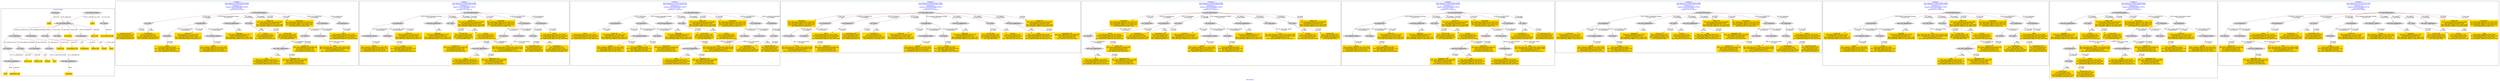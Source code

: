 digraph n0 {
fontcolor="blue"
remincross="true"
label="s05-met.json"
subgraph cluster_0 {
label="1-correct model"
n2[style="filled",color="white",fillcolor="lightgray",label="E12_Production1"];
n3[style="filled",color="white",fillcolor="lightgray",label="E21_Person1"];
n4[style="filled",color="white",fillcolor="lightgray",label="E55_Type3"];
n5[style="filled",color="white",fillcolor="lightgray",label="E52_Time-Span1"];
n6[style="filled",color="white",fillcolor="lightgray",label="E53_Place1"];
n7[style="filled",color="white",fillcolor="lightgray",label="E82_Actor_Appellation1"];
n8[shape="plaintext",style="filled",fillcolor="gold",label="Person URI"];
n9[style="filled",color="white",fillcolor="lightgray",label="E22_Man-Made_Object1"];
n10[style="filled",color="white",fillcolor="lightgray",label="E8_Acquisition1"];
n11[style="filled",color="white",fillcolor="lightgray",label="E55_Type1"];
n12[style="filled",color="white",fillcolor="lightgray",label="E55_Type2"];
n13[shape="plaintext",style="filled",fillcolor="gold",label="Description"];
n14[style="filled",color="white",fillcolor="lightgray",label="E54_Dimension1"];
n15[shape="plaintext",style="filled",fillcolor="gold",label="Object URI"];
n16[style="filled",color="white",fillcolor="lightgray",label="E33_Linguistic_Object1"];
n17[style="filled",color="white",fillcolor="lightgray",label="E55_Type4"];
n18[shape="plaintext",style="filled",fillcolor="gold",label="values"];
n19[style="filled",color="white",fillcolor="lightgray",label="E38_Image1"];
n20[shape="plaintext",style="filled",fillcolor="gold",label="image"];
n21[style="filled",color="white",fillcolor="lightgray",label="E44_Place_Appellation1"];
n22[shape="plaintext",style="filled",fillcolor="gold",label="Geography"];
n23[shape="plaintext",style="filled",fillcolor="gold",label="Date"];
n24[shape="plaintext",style="filled",fillcolor="gold",label="values"];
n25[shape="plaintext",style="filled",fillcolor="gold",label="Classification URI"];
n26[shape="plaintext",style="filled",fillcolor="gold",label="Classification"];
n27[shape="plaintext",style="filled",fillcolor="gold",label="Culture URI"];
n28[shape="plaintext",style="filled",fillcolor="gold",label="Culture"];
n29[shape="plaintext",style="filled",fillcolor="gold",label="Medium URI"];
n30[shape="plaintext",style="filled",fillcolor="gold",label="Medium"];
n31[shape="plaintext",style="filled",fillcolor="gold",label="ProvenanceTypeURI"];
n32[shape="plaintext",style="filled",fillcolor="gold",label="Appellation URI"];
n33[shape="plaintext",style="filled",fillcolor="gold",label="Who"];
n34[shape="plaintext",style="filled",fillcolor="gold",label="Credit Line"];
}
subgraph cluster_1 {
label="candidate 0\nlink coherence:0.038461538461538464\nnode coherence:0.07692307692307693\nconfidence:1.0\nmapping score:0.4034188034188034\ncost:1906.633661\n-precision:0.64-recall:0.5"
n36[style="filled",color="white",fillcolor="lightgray",label="E12_Production1"];
n37[style="filled",color="white",fillcolor="lightgray",label="E21_Person1"];
n38[style="filled",color="white",fillcolor="lightgray",label="E52_Time-Span1"];
n39[style="filled",color="white",fillcolor="lightgray",label="E82_Actor_Appellation1"];
n40[style="filled",color="white",fillcolor="lightgray",label="E22_Man-Made_Object1"];
n41[style="filled",color="white",fillcolor="lightgray",label="E54_Dimension1"];
n42[style="filled",color="white",fillcolor="lightgray",label="E55_Type1"];
n43[style="filled",color="white",fillcolor="lightgray",label="E8_Acquisition1"];
n44[style="filled",color="white",fillcolor="lightgray",label="E44_Place_Appellation1"];
n45[style="filled",color="white",fillcolor="lightgray",label="E55_Type2"];
n46[style="filled",color="white",fillcolor="lightgray",label="E33_Linguistic_Object1"];
n47[style="filled",color="white",fillcolor="lightgray",label="E38_Image1"];
n48[shape="plaintext",style="filled",fillcolor="gold",label="image\n[E38_Image,classLink,0.694]\n[E22_Man-Made_Object,classLink,0.118]\n[E53_Place,classLink,0.101]\n[E82_Actor_Appellation,classLink,0.087]"];
n49[shape="plaintext",style="filled",fillcolor="gold",label="Object URI\n[E22_Man-Made_Object,classLink,0.686]\n[E8_Acquisition,classLink,0.248]\n[E22_Man-Made_Object,P3_has_note,0.035]\n[E33_Linguistic_Object,P3_has_note,0.032]"];
n50[shape="plaintext",style="filled",fillcolor="gold",label="Geography\n[E44_Place_Appellation,label,0.555]\n[E48_Place_Name,label,0.23]\n[E33_Linguistic_Object,P3_has_note,0.112]\n[E22_Man-Made_Object,P3_has_note,0.102]"];
n51[shape="plaintext",style="filled",fillcolor="gold",label="values\n[E54_Dimension,P3_has_note,0.858]\n[E22_Man-Made_Object,P3_has_note,0.064]\n[E34_Inscription,P3_has_note,0.044]\n[E73_Information_Object,P3_has_note,0.034]"];
n52[shape="plaintext",style="filled",fillcolor="gold",label="Credit Line\n[E8_Acquisition,P3_has_note,0.505]\n[E30_Right,P3_has_note,0.268]\n[E33_Linguistic_Object,P3_has_note,0.127]\n[E22_Man-Made_Object,P3_has_note,0.1]"];
n53[shape="plaintext",style="filled",fillcolor="gold",label="Classification\n[E55_Type,label,0.435]\n[E55_Type,classLink,0.356]\n[E34_Inscription,P3_has_note,0.108]\n[E31_Document,classLink,0.101]"];
n54[shape="plaintext",style="filled",fillcolor="gold",label="values\n[E33_Linguistic_Object,P3_has_note,0.305]\n[E22_Man-Made_Object,P3_has_note,0.253]\n[E8_Acquisition,P3_has_note,0.226]\n[E73_Information_Object,P3_has_note,0.217]"];
n55[shape="plaintext",style="filled",fillcolor="gold",label="Date\n[E52_Time-Span,P82_at_some_time_within,0.418]\n[E52_Time-Span,P82a_begin_of_the_begin,0.249]\n[E52_Time-Span,label,0.223]\n[E52_Time-Span,P82b_end_of_the_end,0.11]"];
n56[shape="plaintext",style="filled",fillcolor="gold",label="Culture URI\n[E55_Type,classLink,0.476]\n[E74_Group,classLink,0.331]\n[E57_Material,classLink,0.124]\n[E55_Type,label,0.069]"];
n57[shape="plaintext",style="filled",fillcolor="gold",label="Person URI\n[E82_Actor_Appellation,classLink,0.44]\n[E21_Person,classLink,0.379]\n[E39_Actor,classLink,0.156]\n[E21_Person,P3_has_note,0.024]"];
n58[shape="plaintext",style="filled",fillcolor="gold",label="Classification URI\n[E55_Type,classLink,0.587]\n[E55_Type,label,0.206]\n[E74_Group,classLink,0.107]\n[E57_Material,classLink,0.1]"];
n59[shape="plaintext",style="filled",fillcolor="gold",label="Culture\n[E74_Group,label,0.526]\n[E74_Group,classLink,0.344]\n[E55_Type,label,0.076]\n[E21_Person,P3_has_note,0.054]"];
n60[shape="plaintext",style="filled",fillcolor="gold",label="Who\n[E82_Actor_Appellation,label,0.645]\n[E22_Man-Made_Object,P3_has_note,0.125]\n[E8_Acquisition,P3_has_note,0.116]\n[E33_Linguistic_Object,P3_has_note,0.114]"];
n61[shape="plaintext",style="filled",fillcolor="gold",label="Description\n[E73_Information_Object,P3_has_note,0.321]\n[E22_Man-Made_Object,P3_has_note,0.313]\n[E33_Linguistic_Object,P3_has_note,0.233]\n[E21_Person,P3_has_note,0.133]"];
n62[shape="plaintext",style="filled",fillcolor="gold",label="Appellation URI\n[E82_Actor_Appellation,classLink,0.696]\n[E21_Person,classLink,0.269]\n[E39_Actor,classLink,0.03]\n[E21_Person,P3_has_note,0.005]"];
}
subgraph cluster_2 {
label="candidate 1\nlink coherence:0.038461538461538464\nnode coherence:0.07692307692307693\nconfidence:1.0\nmapping score:0.4034188034188034\ncost:1906.7628\n-precision:0.55-recall:0.43"
n64[style="filled",color="white",fillcolor="lightgray",label="E12_Production1"];
n65[style="filled",color="white",fillcolor="lightgray",label="E21_Person1"];
n66[style="filled",color="white",fillcolor="lightgray",label="E52_Time-Span1"];
n67[style="filled",color="white",fillcolor="lightgray",label="E82_Actor_Appellation1"];
n68[style="filled",color="white",fillcolor="lightgray",label="E22_Man-Made_Object1"];
n69[style="filled",color="white",fillcolor="lightgray",label="E54_Dimension1"];
n70[style="filled",color="white",fillcolor="lightgray",label="E8_Acquisition1"];
n71[style="filled",color="white",fillcolor="lightgray",label="E55_Type1"];
n72[style="filled",color="white",fillcolor="lightgray",label="E44_Place_Appellation1"];
n73[style="filled",color="white",fillcolor="lightgray",label="E55_Type2"];
n74[style="filled",color="white",fillcolor="lightgray",label="E33_Linguistic_Object1"];
n75[style="filled",color="white",fillcolor="lightgray",label="E38_Image1"];
n76[shape="plaintext",style="filled",fillcolor="gold",label="image\n[E38_Image,classLink,0.694]\n[E22_Man-Made_Object,classLink,0.118]\n[E53_Place,classLink,0.101]\n[E82_Actor_Appellation,classLink,0.087]"];
n77[shape="plaintext",style="filled",fillcolor="gold",label="Object URI\n[E22_Man-Made_Object,classLink,0.686]\n[E8_Acquisition,classLink,0.248]\n[E22_Man-Made_Object,P3_has_note,0.035]\n[E33_Linguistic_Object,P3_has_note,0.032]"];
n78[shape="plaintext",style="filled",fillcolor="gold",label="Geography\n[E44_Place_Appellation,label,0.555]\n[E48_Place_Name,label,0.23]\n[E33_Linguistic_Object,P3_has_note,0.112]\n[E22_Man-Made_Object,P3_has_note,0.102]"];
n79[shape="plaintext",style="filled",fillcolor="gold",label="values\n[E54_Dimension,P3_has_note,0.858]\n[E22_Man-Made_Object,P3_has_note,0.064]\n[E34_Inscription,P3_has_note,0.044]\n[E73_Information_Object,P3_has_note,0.034]"];
n80[shape="plaintext",style="filled",fillcolor="gold",label="Credit Line\n[E8_Acquisition,P3_has_note,0.505]\n[E30_Right,P3_has_note,0.268]\n[E33_Linguistic_Object,P3_has_note,0.127]\n[E22_Man-Made_Object,P3_has_note,0.1]"];
n81[shape="plaintext",style="filled",fillcolor="gold",label="Classification\n[E55_Type,label,0.435]\n[E55_Type,classLink,0.356]\n[E34_Inscription,P3_has_note,0.108]\n[E31_Document,classLink,0.101]"];
n82[shape="plaintext",style="filled",fillcolor="gold",label="values\n[E33_Linguistic_Object,P3_has_note,0.305]\n[E22_Man-Made_Object,P3_has_note,0.253]\n[E8_Acquisition,P3_has_note,0.226]\n[E73_Information_Object,P3_has_note,0.217]"];
n83[shape="plaintext",style="filled",fillcolor="gold",label="Date\n[E52_Time-Span,P82_at_some_time_within,0.418]\n[E52_Time-Span,P82a_begin_of_the_begin,0.249]\n[E52_Time-Span,label,0.223]\n[E52_Time-Span,P82b_end_of_the_end,0.11]"];
n84[shape="plaintext",style="filled",fillcolor="gold",label="Culture URI\n[E55_Type,classLink,0.476]\n[E74_Group,classLink,0.331]\n[E57_Material,classLink,0.124]\n[E55_Type,label,0.069]"];
n85[shape="plaintext",style="filled",fillcolor="gold",label="Person URI\n[E82_Actor_Appellation,classLink,0.44]\n[E21_Person,classLink,0.379]\n[E39_Actor,classLink,0.156]\n[E21_Person,P3_has_note,0.024]"];
n86[shape="plaintext",style="filled",fillcolor="gold",label="Classification URI\n[E55_Type,classLink,0.587]\n[E55_Type,label,0.206]\n[E74_Group,classLink,0.107]\n[E57_Material,classLink,0.1]"];
n87[shape="plaintext",style="filled",fillcolor="gold",label="Culture\n[E74_Group,label,0.526]\n[E74_Group,classLink,0.344]\n[E55_Type,label,0.076]\n[E21_Person,P3_has_note,0.054]"];
n88[shape="plaintext",style="filled",fillcolor="gold",label="Who\n[E82_Actor_Appellation,label,0.645]\n[E22_Man-Made_Object,P3_has_note,0.125]\n[E8_Acquisition,P3_has_note,0.116]\n[E33_Linguistic_Object,P3_has_note,0.114]"];
n89[shape="plaintext",style="filled",fillcolor="gold",label="Description\n[E73_Information_Object,P3_has_note,0.321]\n[E22_Man-Made_Object,P3_has_note,0.313]\n[E33_Linguistic_Object,P3_has_note,0.233]\n[E21_Person,P3_has_note,0.133]"];
n90[shape="plaintext",style="filled",fillcolor="gold",label="Appellation URI\n[E82_Actor_Appellation,classLink,0.696]\n[E21_Person,classLink,0.269]\n[E39_Actor,classLink,0.03]\n[E21_Person,P3_has_note,0.005]"];
}
subgraph cluster_3 {
label="candidate 2\nlink coherence:0.037037037037037035\nnode coherence:0.07692307692307693\nconfidence:1.0\nmapping score:0.4034188034188034\ncost:1907.782542\n-precision:0.5-recall:0.43"
n92[style="filled",color="white",fillcolor="lightgray",label="E12_Production1"];
n93[style="filled",color="white",fillcolor="lightgray",label="E21_Person1"];
n94[style="filled",color="white",fillcolor="lightgray",label="E52_Time-Span1"];
n95[style="filled",color="white",fillcolor="lightgray",label="E82_Actor_Appellation1"];
n96[style="filled",color="white",fillcolor="lightgray",label="E22_Man-Made_Object1"];
n97[style="filled",color="white",fillcolor="lightgray",label="E42_Identifier1"];
n98[style="filled",color="white",fillcolor="lightgray",label="E54_Dimension1"];
n99[style="filled",color="white",fillcolor="lightgray",label="E8_Acquisition1"];
n100[style="filled",color="white",fillcolor="lightgray",label="E55_Type1"];
n101[style="filled",color="white",fillcolor="lightgray",label="E44_Place_Appellation1"];
n102[style="filled",color="white",fillcolor="lightgray",label="E55_Type2"];
n103[style="filled",color="white",fillcolor="lightgray",label="E33_Linguistic_Object1"];
n104[style="filled",color="white",fillcolor="lightgray",label="E38_Image1"];
n105[shape="plaintext",style="filled",fillcolor="gold",label="image\n[E38_Image,classLink,0.694]\n[E22_Man-Made_Object,classLink,0.118]\n[E53_Place,classLink,0.101]\n[E82_Actor_Appellation,classLink,0.087]"];
n106[shape="plaintext",style="filled",fillcolor="gold",label="Object URI\n[E22_Man-Made_Object,classLink,0.686]\n[E8_Acquisition,classLink,0.248]\n[E22_Man-Made_Object,P3_has_note,0.035]\n[E33_Linguistic_Object,P3_has_note,0.032]"];
n107[shape="plaintext",style="filled",fillcolor="gold",label="Geography\n[E44_Place_Appellation,label,0.555]\n[E48_Place_Name,label,0.23]\n[E33_Linguistic_Object,P3_has_note,0.112]\n[E22_Man-Made_Object,P3_has_note,0.102]"];
n108[shape="plaintext",style="filled",fillcolor="gold",label="values\n[E54_Dimension,P3_has_note,0.858]\n[E22_Man-Made_Object,P3_has_note,0.064]\n[E34_Inscription,P3_has_note,0.044]\n[E73_Information_Object,P3_has_note,0.034]"];
n109[shape="plaintext",style="filled",fillcolor="gold",label="Credit Line\n[E8_Acquisition,P3_has_note,0.505]\n[E30_Right,P3_has_note,0.268]\n[E33_Linguistic_Object,P3_has_note,0.127]\n[E22_Man-Made_Object,P3_has_note,0.1]"];
n110[shape="plaintext",style="filled",fillcolor="gold",label="Classification\n[E55_Type,label,0.435]\n[E55_Type,classLink,0.356]\n[E34_Inscription,P3_has_note,0.108]\n[E31_Document,classLink,0.101]"];
n111[shape="plaintext",style="filled",fillcolor="gold",label="values\n[E33_Linguistic_Object,P3_has_note,0.305]\n[E22_Man-Made_Object,P3_has_note,0.253]\n[E8_Acquisition,P3_has_note,0.226]\n[E73_Information_Object,P3_has_note,0.217]"];
n112[shape="plaintext",style="filled",fillcolor="gold",label="Date\n[E52_Time-Span,P82_at_some_time_within,0.418]\n[E52_Time-Span,P82a_begin_of_the_begin,0.249]\n[E52_Time-Span,label,0.223]\n[E52_Time-Span,P82b_end_of_the_end,0.11]"];
n113[shape="plaintext",style="filled",fillcolor="gold",label="Culture URI\n[E55_Type,classLink,0.476]\n[E74_Group,classLink,0.331]\n[E57_Material,classLink,0.124]\n[E55_Type,label,0.069]"];
n114[shape="plaintext",style="filled",fillcolor="gold",label="Person URI\n[E82_Actor_Appellation,classLink,0.44]\n[E21_Person,classLink,0.379]\n[E39_Actor,classLink,0.156]\n[E21_Person,P3_has_note,0.024]"];
n115[shape="plaintext",style="filled",fillcolor="gold",label="Classification URI\n[E55_Type,classLink,0.587]\n[E55_Type,label,0.206]\n[E74_Group,classLink,0.107]\n[E57_Material,classLink,0.1]"];
n116[shape="plaintext",style="filled",fillcolor="gold",label="Culture\n[E74_Group,label,0.526]\n[E74_Group,classLink,0.344]\n[E55_Type,label,0.076]\n[E21_Person,P3_has_note,0.054]"];
n117[shape="plaintext",style="filled",fillcolor="gold",label="Who\n[E82_Actor_Appellation,label,0.645]\n[E22_Man-Made_Object,P3_has_note,0.125]\n[E8_Acquisition,P3_has_note,0.116]\n[E33_Linguistic_Object,P3_has_note,0.114]"];
n118[shape="plaintext",style="filled",fillcolor="gold",label="Description\n[E73_Information_Object,P3_has_note,0.321]\n[E22_Man-Made_Object,P3_has_note,0.313]\n[E33_Linguistic_Object,P3_has_note,0.233]\n[E21_Person,P3_has_note,0.133]"];
n119[shape="plaintext",style="filled",fillcolor="gold",label="Appellation URI\n[E82_Actor_Appellation,classLink,0.696]\n[E21_Person,classLink,0.269]\n[E39_Actor,classLink,0.03]\n[E21_Person,P3_has_note,0.005]"];
}
subgraph cluster_4 {
label="candidate 3\nlink coherence:0.038461538461538464\nnode coherence:0.07692307692307693\nconfidence:1.0\nmapping score:0.4034188034188034\ncost:2005.651027\n-precision:0.55-recall:0.43"
n121[style="filled",color="white",fillcolor="lightgray",label="E12_Production1"];
n122[style="filled",color="white",fillcolor="lightgray",label="E21_Person1"];
n123[style="filled",color="white",fillcolor="lightgray",label="E52_Time-Span1"];
n124[style="filled",color="white",fillcolor="lightgray",label="E22_Man-Made_Object1"];
n125[style="filled",color="white",fillcolor="lightgray",label="E54_Dimension1"];
n126[style="filled",color="white",fillcolor="lightgray",label="E55_Type1"];
n127[style="filled",color="white",fillcolor="lightgray",label="E8_Acquisition1"];
n128[style="filled",color="white",fillcolor="lightgray",label="E44_Place_Appellation1"];
n129[style="filled",color="white",fillcolor="lightgray",label="E55_Type2"];
n130[style="filled",color="white",fillcolor="lightgray",label="E82_Actor_Appellation1"];
n131[style="filled",color="white",fillcolor="lightgray",label="E33_Linguistic_Object1"];
n132[style="filled",color="white",fillcolor="lightgray",label="E38_Image1"];
n133[shape="plaintext",style="filled",fillcolor="gold",label="image\n[E38_Image,classLink,0.694]\n[E22_Man-Made_Object,classLink,0.118]\n[E53_Place,classLink,0.101]\n[E82_Actor_Appellation,classLink,0.087]"];
n134[shape="plaintext",style="filled",fillcolor="gold",label="Object URI\n[E22_Man-Made_Object,classLink,0.686]\n[E8_Acquisition,classLink,0.248]\n[E22_Man-Made_Object,P3_has_note,0.035]\n[E33_Linguistic_Object,P3_has_note,0.032]"];
n135[shape="plaintext",style="filled",fillcolor="gold",label="Geography\n[E44_Place_Appellation,label,0.555]\n[E48_Place_Name,label,0.23]\n[E33_Linguistic_Object,P3_has_note,0.112]\n[E22_Man-Made_Object,P3_has_note,0.102]"];
n136[shape="plaintext",style="filled",fillcolor="gold",label="values\n[E54_Dimension,P3_has_note,0.858]\n[E22_Man-Made_Object,P3_has_note,0.064]\n[E34_Inscription,P3_has_note,0.044]\n[E73_Information_Object,P3_has_note,0.034]"];
n137[shape="plaintext",style="filled",fillcolor="gold",label="Credit Line\n[E8_Acquisition,P3_has_note,0.505]\n[E30_Right,P3_has_note,0.268]\n[E33_Linguistic_Object,P3_has_note,0.127]\n[E22_Man-Made_Object,P3_has_note,0.1]"];
n138[shape="plaintext",style="filled",fillcolor="gold",label="Classification\n[E55_Type,label,0.435]\n[E55_Type,classLink,0.356]\n[E34_Inscription,P3_has_note,0.108]\n[E31_Document,classLink,0.101]"];
n139[shape="plaintext",style="filled",fillcolor="gold",label="values\n[E33_Linguistic_Object,P3_has_note,0.305]\n[E22_Man-Made_Object,P3_has_note,0.253]\n[E8_Acquisition,P3_has_note,0.226]\n[E73_Information_Object,P3_has_note,0.217]"];
n140[shape="plaintext",style="filled",fillcolor="gold",label="Date\n[E52_Time-Span,P82_at_some_time_within,0.418]\n[E52_Time-Span,P82a_begin_of_the_begin,0.249]\n[E52_Time-Span,label,0.223]\n[E52_Time-Span,P82b_end_of_the_end,0.11]"];
n141[shape="plaintext",style="filled",fillcolor="gold",label="Culture URI\n[E55_Type,classLink,0.476]\n[E74_Group,classLink,0.331]\n[E57_Material,classLink,0.124]\n[E55_Type,label,0.069]"];
n142[shape="plaintext",style="filled",fillcolor="gold",label="Person URI\n[E82_Actor_Appellation,classLink,0.44]\n[E21_Person,classLink,0.379]\n[E39_Actor,classLink,0.156]\n[E21_Person,P3_has_note,0.024]"];
n143[shape="plaintext",style="filled",fillcolor="gold",label="Classification URI\n[E55_Type,classLink,0.587]\n[E55_Type,label,0.206]\n[E74_Group,classLink,0.107]\n[E57_Material,classLink,0.1]"];
n144[shape="plaintext",style="filled",fillcolor="gold",label="Culture\n[E74_Group,label,0.526]\n[E74_Group,classLink,0.344]\n[E55_Type,label,0.076]\n[E21_Person,P3_has_note,0.054]"];
n145[shape="plaintext",style="filled",fillcolor="gold",label="Who\n[E82_Actor_Appellation,label,0.645]\n[E22_Man-Made_Object,P3_has_note,0.125]\n[E8_Acquisition,P3_has_note,0.116]\n[E33_Linguistic_Object,P3_has_note,0.114]"];
n146[shape="plaintext",style="filled",fillcolor="gold",label="Description\n[E73_Information_Object,P3_has_note,0.321]\n[E22_Man-Made_Object,P3_has_note,0.313]\n[E33_Linguistic_Object,P3_has_note,0.233]\n[E21_Person,P3_has_note,0.133]"];
n147[shape="plaintext",style="filled",fillcolor="gold",label="Appellation URI\n[E82_Actor_Appellation,classLink,0.696]\n[E21_Person,classLink,0.269]\n[E39_Actor,classLink,0.03]\n[E21_Person,P3_has_note,0.005]"];
}
subgraph cluster_5 {
label="candidate 4\nlink coherence:0.038461538461538464\nnode coherence:0.07692307692307693\nconfidence:1.0\nmapping score:0.4034188034188034\ncost:2005.666729\n-precision:0.55-recall:0.43"
n149[style="filled",color="white",fillcolor="lightgray",label="E12_Production1"];
n150[style="filled",color="white",fillcolor="lightgray",label="E21_Person1"];
n151[style="filled",color="white",fillcolor="lightgray",label="E82_Actor_Appellation1"];
n152[style="filled",color="white",fillcolor="lightgray",label="E22_Man-Made_Object1"];
n153[style="filled",color="white",fillcolor="lightgray",label="E54_Dimension1"];
n154[style="filled",color="white",fillcolor="lightgray",label="E55_Type1"];
n155[style="filled",color="white",fillcolor="lightgray",label="E8_Acquisition1"];
n156[style="filled",color="white",fillcolor="lightgray",label="E44_Place_Appellation1"];
n157[style="filled",color="white",fillcolor="lightgray",label="E52_Time-Span1"];
n158[style="filled",color="white",fillcolor="lightgray",label="E55_Type2"];
n159[style="filled",color="white",fillcolor="lightgray",label="E33_Linguistic_Object1"];
n160[style="filled",color="white",fillcolor="lightgray",label="E38_Image1"];
n161[shape="plaintext",style="filled",fillcolor="gold",label="image\n[E38_Image,classLink,0.694]\n[E22_Man-Made_Object,classLink,0.118]\n[E53_Place,classLink,0.101]\n[E82_Actor_Appellation,classLink,0.087]"];
n162[shape="plaintext",style="filled",fillcolor="gold",label="Object URI\n[E22_Man-Made_Object,classLink,0.686]\n[E8_Acquisition,classLink,0.248]\n[E22_Man-Made_Object,P3_has_note,0.035]\n[E33_Linguistic_Object,P3_has_note,0.032]"];
n163[shape="plaintext",style="filled",fillcolor="gold",label="Geography\n[E44_Place_Appellation,label,0.555]\n[E48_Place_Name,label,0.23]\n[E33_Linguistic_Object,P3_has_note,0.112]\n[E22_Man-Made_Object,P3_has_note,0.102]"];
n164[shape="plaintext",style="filled",fillcolor="gold",label="values\n[E54_Dimension,P3_has_note,0.858]\n[E22_Man-Made_Object,P3_has_note,0.064]\n[E34_Inscription,P3_has_note,0.044]\n[E73_Information_Object,P3_has_note,0.034]"];
n165[shape="plaintext",style="filled",fillcolor="gold",label="Credit Line\n[E8_Acquisition,P3_has_note,0.505]\n[E30_Right,P3_has_note,0.268]\n[E33_Linguistic_Object,P3_has_note,0.127]\n[E22_Man-Made_Object,P3_has_note,0.1]"];
n166[shape="plaintext",style="filled",fillcolor="gold",label="Classification\n[E55_Type,label,0.435]\n[E55_Type,classLink,0.356]\n[E34_Inscription,P3_has_note,0.108]\n[E31_Document,classLink,0.101]"];
n167[shape="plaintext",style="filled",fillcolor="gold",label="values\n[E33_Linguistic_Object,P3_has_note,0.305]\n[E22_Man-Made_Object,P3_has_note,0.253]\n[E8_Acquisition,P3_has_note,0.226]\n[E73_Information_Object,P3_has_note,0.217]"];
n168[shape="plaintext",style="filled",fillcolor="gold",label="Date\n[E52_Time-Span,P82_at_some_time_within,0.418]\n[E52_Time-Span,P82a_begin_of_the_begin,0.249]\n[E52_Time-Span,label,0.223]\n[E52_Time-Span,P82b_end_of_the_end,0.11]"];
n169[shape="plaintext",style="filled",fillcolor="gold",label="Culture URI\n[E55_Type,classLink,0.476]\n[E74_Group,classLink,0.331]\n[E57_Material,classLink,0.124]\n[E55_Type,label,0.069]"];
n170[shape="plaintext",style="filled",fillcolor="gold",label="Person URI\n[E82_Actor_Appellation,classLink,0.44]\n[E21_Person,classLink,0.379]\n[E39_Actor,classLink,0.156]\n[E21_Person,P3_has_note,0.024]"];
n171[shape="plaintext",style="filled",fillcolor="gold",label="Classification URI\n[E55_Type,classLink,0.587]\n[E55_Type,label,0.206]\n[E74_Group,classLink,0.107]\n[E57_Material,classLink,0.1]"];
n172[shape="plaintext",style="filled",fillcolor="gold",label="Culture\n[E74_Group,label,0.526]\n[E74_Group,classLink,0.344]\n[E55_Type,label,0.076]\n[E21_Person,P3_has_note,0.054]"];
n173[shape="plaintext",style="filled",fillcolor="gold",label="Who\n[E82_Actor_Appellation,label,0.645]\n[E22_Man-Made_Object,P3_has_note,0.125]\n[E8_Acquisition,P3_has_note,0.116]\n[E33_Linguistic_Object,P3_has_note,0.114]"];
n174[shape="plaintext",style="filled",fillcolor="gold",label="Description\n[E73_Information_Object,P3_has_note,0.321]\n[E22_Man-Made_Object,P3_has_note,0.313]\n[E33_Linguistic_Object,P3_has_note,0.233]\n[E21_Person,P3_has_note,0.133]"];
n175[shape="plaintext",style="filled",fillcolor="gold",label="Appellation URI\n[E82_Actor_Appellation,classLink,0.696]\n[E21_Person,classLink,0.269]\n[E39_Actor,classLink,0.03]\n[E21_Person,P3_has_note,0.005]"];
}
subgraph cluster_6 {
label="candidate 5\nlink coherence:0.038461538461538464\nnode coherence:0.07692307692307693\nconfidence:1.0\nmapping score:0.4034188034188034\ncost:2005.719123\n-precision:0.55-recall:0.43"
n177[style="filled",color="white",fillcolor="lightgray",label="E12_Production1"];
n178[style="filled",color="white",fillcolor="lightgray",label="E21_Person1"];
n179[style="filled",color="white",fillcolor="lightgray",label="E52_Time-Span1"];
n180[style="filled",color="white",fillcolor="lightgray",label="E82_Actor_Appellation1"];
n181[style="filled",color="white",fillcolor="lightgray",label="E22_Man-Made_Object1"];
n182[style="filled",color="white",fillcolor="lightgray",label="E55_Type1"];
n183[style="filled",color="white",fillcolor="lightgray",label="E8_Acquisition1"];
n184[style="filled",color="white",fillcolor="lightgray",label="E44_Place_Appellation1"];
n185[style="filled",color="white",fillcolor="lightgray",label="E55_Type2"];
n186[style="filled",color="white",fillcolor="lightgray",label="E54_Dimension1"];
n187[style="filled",color="white",fillcolor="lightgray",label="E33_Linguistic_Object1"];
n188[style="filled",color="white",fillcolor="lightgray",label="E38_Image1"];
n189[shape="plaintext",style="filled",fillcolor="gold",label="image\n[E38_Image,classLink,0.694]\n[E22_Man-Made_Object,classLink,0.118]\n[E53_Place,classLink,0.101]\n[E82_Actor_Appellation,classLink,0.087]"];
n190[shape="plaintext",style="filled",fillcolor="gold",label="Object URI\n[E22_Man-Made_Object,classLink,0.686]\n[E8_Acquisition,classLink,0.248]\n[E22_Man-Made_Object,P3_has_note,0.035]\n[E33_Linguistic_Object,P3_has_note,0.032]"];
n191[shape="plaintext",style="filled",fillcolor="gold",label="Geography\n[E44_Place_Appellation,label,0.555]\n[E48_Place_Name,label,0.23]\n[E33_Linguistic_Object,P3_has_note,0.112]\n[E22_Man-Made_Object,P3_has_note,0.102]"];
n192[shape="plaintext",style="filled",fillcolor="gold",label="values\n[E54_Dimension,P3_has_note,0.858]\n[E22_Man-Made_Object,P3_has_note,0.064]\n[E34_Inscription,P3_has_note,0.044]\n[E73_Information_Object,P3_has_note,0.034]"];
n193[shape="plaintext",style="filled",fillcolor="gold",label="Credit Line\n[E8_Acquisition,P3_has_note,0.505]\n[E30_Right,P3_has_note,0.268]\n[E33_Linguistic_Object,P3_has_note,0.127]\n[E22_Man-Made_Object,P3_has_note,0.1]"];
n194[shape="plaintext",style="filled",fillcolor="gold",label="Classification\n[E55_Type,label,0.435]\n[E55_Type,classLink,0.356]\n[E34_Inscription,P3_has_note,0.108]\n[E31_Document,classLink,0.101]"];
n195[shape="plaintext",style="filled",fillcolor="gold",label="values\n[E33_Linguistic_Object,P3_has_note,0.305]\n[E22_Man-Made_Object,P3_has_note,0.253]\n[E8_Acquisition,P3_has_note,0.226]\n[E73_Information_Object,P3_has_note,0.217]"];
n196[shape="plaintext",style="filled",fillcolor="gold",label="Date\n[E52_Time-Span,P82_at_some_time_within,0.418]\n[E52_Time-Span,P82a_begin_of_the_begin,0.249]\n[E52_Time-Span,label,0.223]\n[E52_Time-Span,P82b_end_of_the_end,0.11]"];
n197[shape="plaintext",style="filled",fillcolor="gold",label="Culture URI\n[E55_Type,classLink,0.476]\n[E74_Group,classLink,0.331]\n[E57_Material,classLink,0.124]\n[E55_Type,label,0.069]"];
n198[shape="plaintext",style="filled",fillcolor="gold",label="Person URI\n[E82_Actor_Appellation,classLink,0.44]\n[E21_Person,classLink,0.379]\n[E39_Actor,classLink,0.156]\n[E21_Person,P3_has_note,0.024]"];
n199[shape="plaintext",style="filled",fillcolor="gold",label="Classification URI\n[E55_Type,classLink,0.587]\n[E55_Type,label,0.206]\n[E74_Group,classLink,0.107]\n[E57_Material,classLink,0.1]"];
n200[shape="plaintext",style="filled",fillcolor="gold",label="Culture\n[E74_Group,label,0.526]\n[E74_Group,classLink,0.344]\n[E55_Type,label,0.076]\n[E21_Person,P3_has_note,0.054]"];
n201[shape="plaintext",style="filled",fillcolor="gold",label="Who\n[E82_Actor_Appellation,label,0.645]\n[E22_Man-Made_Object,P3_has_note,0.125]\n[E8_Acquisition,P3_has_note,0.116]\n[E33_Linguistic_Object,P3_has_note,0.114]"];
n202[shape="plaintext",style="filled",fillcolor="gold",label="Description\n[E73_Information_Object,P3_has_note,0.321]\n[E22_Man-Made_Object,P3_has_note,0.313]\n[E33_Linguistic_Object,P3_has_note,0.233]\n[E21_Person,P3_has_note,0.133]"];
n203[shape="plaintext",style="filled",fillcolor="gold",label="Appellation URI\n[E82_Actor_Appellation,classLink,0.696]\n[E21_Person,classLink,0.269]\n[E39_Actor,classLink,0.03]\n[E21_Person,P3_has_note,0.005]"];
}
subgraph cluster_7 {
label="candidate 6\nlink coherence:0.038461538461538464\nnode coherence:0.07692307692307693\nconfidence:1.0\nmapping score:0.4034188034188034\ncost:2005.780166\n-precision:0.45-recall:0.36"
n205[style="filled",color="white",fillcolor="lightgray",label="E12_Production1"];
n206[style="filled",color="white",fillcolor="lightgray",label="E21_Person1"];
n207[style="filled",color="white",fillcolor="lightgray",label="E52_Time-Span1"];
n208[style="filled",color="white",fillcolor="lightgray",label="E22_Man-Made_Object1"];
n209[style="filled",color="white",fillcolor="lightgray",label="E54_Dimension1"];
n210[style="filled",color="white",fillcolor="lightgray",label="E8_Acquisition1"];
n211[style="filled",color="white",fillcolor="lightgray",label="E55_Type1"];
n212[style="filled",color="white",fillcolor="lightgray",label="E44_Place_Appellation1"];
n213[style="filled",color="white",fillcolor="lightgray",label="E55_Type2"];
n214[style="filled",color="white",fillcolor="lightgray",label="E82_Actor_Appellation1"];
n215[style="filled",color="white",fillcolor="lightgray",label="E33_Linguistic_Object1"];
n216[style="filled",color="white",fillcolor="lightgray",label="E38_Image1"];
n217[shape="plaintext",style="filled",fillcolor="gold",label="image\n[E38_Image,classLink,0.694]\n[E22_Man-Made_Object,classLink,0.118]\n[E53_Place,classLink,0.101]\n[E82_Actor_Appellation,classLink,0.087]"];
n218[shape="plaintext",style="filled",fillcolor="gold",label="Object URI\n[E22_Man-Made_Object,classLink,0.686]\n[E8_Acquisition,classLink,0.248]\n[E22_Man-Made_Object,P3_has_note,0.035]\n[E33_Linguistic_Object,P3_has_note,0.032]"];
n219[shape="plaintext",style="filled",fillcolor="gold",label="Geography\n[E44_Place_Appellation,label,0.555]\n[E48_Place_Name,label,0.23]\n[E33_Linguistic_Object,P3_has_note,0.112]\n[E22_Man-Made_Object,P3_has_note,0.102]"];
n220[shape="plaintext",style="filled",fillcolor="gold",label="values\n[E54_Dimension,P3_has_note,0.858]\n[E22_Man-Made_Object,P3_has_note,0.064]\n[E34_Inscription,P3_has_note,0.044]\n[E73_Information_Object,P3_has_note,0.034]"];
n221[shape="plaintext",style="filled",fillcolor="gold",label="Credit Line\n[E8_Acquisition,P3_has_note,0.505]\n[E30_Right,P3_has_note,0.268]\n[E33_Linguistic_Object,P3_has_note,0.127]\n[E22_Man-Made_Object,P3_has_note,0.1]"];
n222[shape="plaintext",style="filled",fillcolor="gold",label="Classification\n[E55_Type,label,0.435]\n[E55_Type,classLink,0.356]\n[E34_Inscription,P3_has_note,0.108]\n[E31_Document,classLink,0.101]"];
n223[shape="plaintext",style="filled",fillcolor="gold",label="values\n[E33_Linguistic_Object,P3_has_note,0.305]\n[E22_Man-Made_Object,P3_has_note,0.253]\n[E8_Acquisition,P3_has_note,0.226]\n[E73_Information_Object,P3_has_note,0.217]"];
n224[shape="plaintext",style="filled",fillcolor="gold",label="Date\n[E52_Time-Span,P82_at_some_time_within,0.418]\n[E52_Time-Span,P82a_begin_of_the_begin,0.249]\n[E52_Time-Span,label,0.223]\n[E52_Time-Span,P82b_end_of_the_end,0.11]"];
n225[shape="plaintext",style="filled",fillcolor="gold",label="Culture URI\n[E55_Type,classLink,0.476]\n[E74_Group,classLink,0.331]\n[E57_Material,classLink,0.124]\n[E55_Type,label,0.069]"];
n226[shape="plaintext",style="filled",fillcolor="gold",label="Person URI\n[E82_Actor_Appellation,classLink,0.44]\n[E21_Person,classLink,0.379]\n[E39_Actor,classLink,0.156]\n[E21_Person,P3_has_note,0.024]"];
n227[shape="plaintext",style="filled",fillcolor="gold",label="Classification URI\n[E55_Type,classLink,0.587]\n[E55_Type,label,0.206]\n[E74_Group,classLink,0.107]\n[E57_Material,classLink,0.1]"];
n228[shape="plaintext",style="filled",fillcolor="gold",label="Culture\n[E74_Group,label,0.526]\n[E74_Group,classLink,0.344]\n[E55_Type,label,0.076]\n[E21_Person,P3_has_note,0.054]"];
n229[shape="plaintext",style="filled",fillcolor="gold",label="Who\n[E82_Actor_Appellation,label,0.645]\n[E22_Man-Made_Object,P3_has_note,0.125]\n[E8_Acquisition,P3_has_note,0.116]\n[E33_Linguistic_Object,P3_has_note,0.114]"];
n230[shape="plaintext",style="filled",fillcolor="gold",label="Description\n[E73_Information_Object,P3_has_note,0.321]\n[E22_Man-Made_Object,P3_has_note,0.313]\n[E33_Linguistic_Object,P3_has_note,0.233]\n[E21_Person,P3_has_note,0.133]"];
n231[shape="plaintext",style="filled",fillcolor="gold",label="Appellation URI\n[E82_Actor_Appellation,classLink,0.696]\n[E21_Person,classLink,0.269]\n[E39_Actor,classLink,0.03]\n[E21_Person,P3_has_note,0.005]"];
}
subgraph cluster_8 {
label="candidate 7\nlink coherence:0.038461538461538464\nnode coherence:0.07692307692307693\nconfidence:1.0\nmapping score:0.4034188034188034\ncost:2005.795868\n-precision:0.45-recall:0.36"
n233[style="filled",color="white",fillcolor="lightgray",label="E12_Production1"];
n234[style="filled",color="white",fillcolor="lightgray",label="E21_Person1"];
n235[style="filled",color="white",fillcolor="lightgray",label="E82_Actor_Appellation1"];
n236[style="filled",color="white",fillcolor="lightgray",label="E22_Man-Made_Object1"];
n237[style="filled",color="white",fillcolor="lightgray",label="E54_Dimension1"];
n238[style="filled",color="white",fillcolor="lightgray",label="E8_Acquisition1"];
n239[style="filled",color="white",fillcolor="lightgray",label="E55_Type1"];
n240[style="filled",color="white",fillcolor="lightgray",label="E44_Place_Appellation1"];
n241[style="filled",color="white",fillcolor="lightgray",label="E52_Time-Span1"];
n242[style="filled",color="white",fillcolor="lightgray",label="E55_Type2"];
n243[style="filled",color="white",fillcolor="lightgray",label="E33_Linguistic_Object1"];
n244[style="filled",color="white",fillcolor="lightgray",label="E38_Image1"];
n245[shape="plaintext",style="filled",fillcolor="gold",label="image\n[E38_Image,classLink,0.694]\n[E22_Man-Made_Object,classLink,0.118]\n[E53_Place,classLink,0.101]\n[E82_Actor_Appellation,classLink,0.087]"];
n246[shape="plaintext",style="filled",fillcolor="gold",label="Object URI\n[E22_Man-Made_Object,classLink,0.686]\n[E8_Acquisition,classLink,0.248]\n[E22_Man-Made_Object,P3_has_note,0.035]\n[E33_Linguistic_Object,P3_has_note,0.032]"];
n247[shape="plaintext",style="filled",fillcolor="gold",label="Geography\n[E44_Place_Appellation,label,0.555]\n[E48_Place_Name,label,0.23]\n[E33_Linguistic_Object,P3_has_note,0.112]\n[E22_Man-Made_Object,P3_has_note,0.102]"];
n248[shape="plaintext",style="filled",fillcolor="gold",label="values\n[E54_Dimension,P3_has_note,0.858]\n[E22_Man-Made_Object,P3_has_note,0.064]\n[E34_Inscription,P3_has_note,0.044]\n[E73_Information_Object,P3_has_note,0.034]"];
n249[shape="plaintext",style="filled",fillcolor="gold",label="Credit Line\n[E8_Acquisition,P3_has_note,0.505]\n[E30_Right,P3_has_note,0.268]\n[E33_Linguistic_Object,P3_has_note,0.127]\n[E22_Man-Made_Object,P3_has_note,0.1]"];
n250[shape="plaintext",style="filled",fillcolor="gold",label="Classification\n[E55_Type,label,0.435]\n[E55_Type,classLink,0.356]\n[E34_Inscription,P3_has_note,0.108]\n[E31_Document,classLink,0.101]"];
n251[shape="plaintext",style="filled",fillcolor="gold",label="values\n[E33_Linguistic_Object,P3_has_note,0.305]\n[E22_Man-Made_Object,P3_has_note,0.253]\n[E8_Acquisition,P3_has_note,0.226]\n[E73_Information_Object,P3_has_note,0.217]"];
n252[shape="plaintext",style="filled",fillcolor="gold",label="Date\n[E52_Time-Span,P82_at_some_time_within,0.418]\n[E52_Time-Span,P82a_begin_of_the_begin,0.249]\n[E52_Time-Span,label,0.223]\n[E52_Time-Span,P82b_end_of_the_end,0.11]"];
n253[shape="plaintext",style="filled",fillcolor="gold",label="Culture URI\n[E55_Type,classLink,0.476]\n[E74_Group,classLink,0.331]\n[E57_Material,classLink,0.124]\n[E55_Type,label,0.069]"];
n254[shape="plaintext",style="filled",fillcolor="gold",label="Person URI\n[E82_Actor_Appellation,classLink,0.44]\n[E21_Person,classLink,0.379]\n[E39_Actor,classLink,0.156]\n[E21_Person,P3_has_note,0.024]"];
n255[shape="plaintext",style="filled",fillcolor="gold",label="Classification URI\n[E55_Type,classLink,0.587]\n[E55_Type,label,0.206]\n[E74_Group,classLink,0.107]\n[E57_Material,classLink,0.1]"];
n256[shape="plaintext",style="filled",fillcolor="gold",label="Culture\n[E74_Group,label,0.526]\n[E74_Group,classLink,0.344]\n[E55_Type,label,0.076]\n[E21_Person,P3_has_note,0.054]"];
n257[shape="plaintext",style="filled",fillcolor="gold",label="Who\n[E82_Actor_Appellation,label,0.645]\n[E22_Man-Made_Object,P3_has_note,0.125]\n[E8_Acquisition,P3_has_note,0.116]\n[E33_Linguistic_Object,P3_has_note,0.114]"];
n258[shape="plaintext",style="filled",fillcolor="gold",label="Description\n[E73_Information_Object,P3_has_note,0.321]\n[E22_Man-Made_Object,P3_has_note,0.313]\n[E33_Linguistic_Object,P3_has_note,0.233]\n[E21_Person,P3_has_note,0.133]"];
n259[shape="plaintext",style="filled",fillcolor="gold",label="Appellation URI\n[E82_Actor_Appellation,classLink,0.696]\n[E21_Person,classLink,0.269]\n[E39_Actor,classLink,0.03]\n[E21_Person,P3_has_note,0.005]"];
}
subgraph cluster_9 {
label="candidate 8\nlink coherence:0.038461538461538464\nnode coherence:0.07692307692307693\nconfidence:1.0\nmapping score:0.4034188034188034\ncost:2005.848262\n-precision:0.45-recall:0.36"
n261[style="filled",color="white",fillcolor="lightgray",label="E12_Production1"];
n262[style="filled",color="white",fillcolor="lightgray",label="E21_Person1"];
n263[style="filled",color="white",fillcolor="lightgray",label="E52_Time-Span1"];
n264[style="filled",color="white",fillcolor="lightgray",label="E82_Actor_Appellation1"];
n265[style="filled",color="white",fillcolor="lightgray",label="E22_Man-Made_Object1"];
n266[style="filled",color="white",fillcolor="lightgray",label="E8_Acquisition1"];
n267[style="filled",color="white",fillcolor="lightgray",label="E54_Dimension1"];
n268[style="filled",color="white",fillcolor="lightgray",label="E55_Type1"];
n269[style="filled",color="white",fillcolor="lightgray",label="E44_Place_Appellation1"];
n270[style="filled",color="white",fillcolor="lightgray",label="E55_Type2"];
n271[style="filled",color="white",fillcolor="lightgray",label="E33_Linguistic_Object1"];
n272[style="filled",color="white",fillcolor="lightgray",label="E38_Image1"];
n273[shape="plaintext",style="filled",fillcolor="gold",label="image\n[E38_Image,classLink,0.694]\n[E22_Man-Made_Object,classLink,0.118]\n[E53_Place,classLink,0.101]\n[E82_Actor_Appellation,classLink,0.087]"];
n274[shape="plaintext",style="filled",fillcolor="gold",label="Object URI\n[E22_Man-Made_Object,classLink,0.686]\n[E8_Acquisition,classLink,0.248]\n[E22_Man-Made_Object,P3_has_note,0.035]\n[E33_Linguistic_Object,P3_has_note,0.032]"];
n275[shape="plaintext",style="filled",fillcolor="gold",label="Geography\n[E44_Place_Appellation,label,0.555]\n[E48_Place_Name,label,0.23]\n[E33_Linguistic_Object,P3_has_note,0.112]\n[E22_Man-Made_Object,P3_has_note,0.102]"];
n276[shape="plaintext",style="filled",fillcolor="gold",label="values\n[E54_Dimension,P3_has_note,0.858]\n[E22_Man-Made_Object,P3_has_note,0.064]\n[E34_Inscription,P3_has_note,0.044]\n[E73_Information_Object,P3_has_note,0.034]"];
n277[shape="plaintext",style="filled",fillcolor="gold",label="Credit Line\n[E8_Acquisition,P3_has_note,0.505]\n[E30_Right,P3_has_note,0.268]\n[E33_Linguistic_Object,P3_has_note,0.127]\n[E22_Man-Made_Object,P3_has_note,0.1]"];
n278[shape="plaintext",style="filled",fillcolor="gold",label="Classification\n[E55_Type,label,0.435]\n[E55_Type,classLink,0.356]\n[E34_Inscription,P3_has_note,0.108]\n[E31_Document,classLink,0.101]"];
n279[shape="plaintext",style="filled",fillcolor="gold",label="values\n[E33_Linguistic_Object,P3_has_note,0.305]\n[E22_Man-Made_Object,P3_has_note,0.253]\n[E8_Acquisition,P3_has_note,0.226]\n[E73_Information_Object,P3_has_note,0.217]"];
n280[shape="plaintext",style="filled",fillcolor="gold",label="Date\n[E52_Time-Span,P82_at_some_time_within,0.418]\n[E52_Time-Span,P82a_begin_of_the_begin,0.249]\n[E52_Time-Span,label,0.223]\n[E52_Time-Span,P82b_end_of_the_end,0.11]"];
n281[shape="plaintext",style="filled",fillcolor="gold",label="Culture URI\n[E55_Type,classLink,0.476]\n[E74_Group,classLink,0.331]\n[E57_Material,classLink,0.124]\n[E55_Type,label,0.069]"];
n282[shape="plaintext",style="filled",fillcolor="gold",label="Person URI\n[E82_Actor_Appellation,classLink,0.44]\n[E21_Person,classLink,0.379]\n[E39_Actor,classLink,0.156]\n[E21_Person,P3_has_note,0.024]"];
n283[shape="plaintext",style="filled",fillcolor="gold",label="Classification URI\n[E55_Type,classLink,0.587]\n[E55_Type,label,0.206]\n[E74_Group,classLink,0.107]\n[E57_Material,classLink,0.1]"];
n284[shape="plaintext",style="filled",fillcolor="gold",label="Culture\n[E74_Group,label,0.526]\n[E74_Group,classLink,0.344]\n[E55_Type,label,0.076]\n[E21_Person,P3_has_note,0.054]"];
n285[shape="plaintext",style="filled",fillcolor="gold",label="Who\n[E82_Actor_Appellation,label,0.645]\n[E22_Man-Made_Object,P3_has_note,0.125]\n[E8_Acquisition,P3_has_note,0.116]\n[E33_Linguistic_Object,P3_has_note,0.114]"];
n286[shape="plaintext",style="filled",fillcolor="gold",label="Description\n[E73_Information_Object,P3_has_note,0.321]\n[E22_Man-Made_Object,P3_has_note,0.313]\n[E33_Linguistic_Object,P3_has_note,0.233]\n[E21_Person,P3_has_note,0.133]"];
n287[shape="plaintext",style="filled",fillcolor="gold",label="Appellation URI\n[E82_Actor_Appellation,classLink,0.696]\n[E21_Person,classLink,0.269]\n[E39_Actor,classLink,0.03]\n[E21_Person,P3_has_note,0.005]"];
}
subgraph cluster_10 {
label="candidate 9\nlink coherence:0.037037037037037035\nnode coherence:0.07407407407407407\nconfidence:1.0\nmapping score:0.391358024691358\ncost:2006.643664\n-precision:0.58-recall:0.5"
n289[style="filled",color="white",fillcolor="lightgray",label="E12_Production1"];
n290[style="filled",color="white",fillcolor="lightgray",label="E21_Person1"];
n291[style="filled",color="white",fillcolor="lightgray",label="E52_Time-Span1"];
n292[style="filled",color="white",fillcolor="lightgray",label="E82_Actor_Appellation1"];
n293[style="filled",color="white",fillcolor="lightgray",label="E22_Man-Made_Object1"];
n294[style="filled",color="white",fillcolor="lightgray",label="E54_Dimension1"];
n295[style="filled",color="white",fillcolor="lightgray",label="E55_Type1"];
n296[style="filled",color="white",fillcolor="lightgray",label="E8_Acquisition1"];
n297[style="filled",color="white",fillcolor="lightgray",label="E33_Linguistic_Object1"];
n298[style="filled",color="white",fillcolor="lightgray",label="E44_Place_Appellation1"];
n299[style="filled",color="white",fillcolor="lightgray",label="E55_Type2"];
n300[style="filled",color="white",fillcolor="lightgray",label="E82_Actor_Appellation2"];
n301[style="filled",color="white",fillcolor="lightgray",label="E38_Image1"];
n302[shape="plaintext",style="filled",fillcolor="gold",label="image\n[E38_Image,classLink,0.694]\n[E22_Man-Made_Object,classLink,0.118]\n[E53_Place,classLink,0.101]\n[E82_Actor_Appellation,classLink,0.087]"];
n303[shape="plaintext",style="filled",fillcolor="gold",label="Object URI\n[E22_Man-Made_Object,classLink,0.686]\n[E8_Acquisition,classLink,0.248]\n[E22_Man-Made_Object,P3_has_note,0.035]\n[E33_Linguistic_Object,P3_has_note,0.032]"];
n304[shape="plaintext",style="filled",fillcolor="gold",label="Geography\n[E44_Place_Appellation,label,0.555]\n[E48_Place_Name,label,0.23]\n[E33_Linguistic_Object,P3_has_note,0.112]\n[E22_Man-Made_Object,P3_has_note,0.102]"];
n305[shape="plaintext",style="filled",fillcolor="gold",label="values\n[E54_Dimension,P3_has_note,0.858]\n[E22_Man-Made_Object,P3_has_note,0.064]\n[E34_Inscription,P3_has_note,0.044]\n[E73_Information_Object,P3_has_note,0.034]"];
n306[shape="plaintext",style="filled",fillcolor="gold",label="Credit Line\n[E8_Acquisition,P3_has_note,0.505]\n[E30_Right,P3_has_note,0.268]\n[E33_Linguistic_Object,P3_has_note,0.127]\n[E22_Man-Made_Object,P3_has_note,0.1]"];
n307[shape="plaintext",style="filled",fillcolor="gold",label="Classification\n[E55_Type,label,0.435]\n[E55_Type,classLink,0.356]\n[E34_Inscription,P3_has_note,0.108]\n[E31_Document,classLink,0.101]"];
n308[shape="plaintext",style="filled",fillcolor="gold",label="values\n[E33_Linguistic_Object,P3_has_note,0.305]\n[E22_Man-Made_Object,P3_has_note,0.253]\n[E8_Acquisition,P3_has_note,0.226]\n[E73_Information_Object,P3_has_note,0.217]"];
n309[shape="plaintext",style="filled",fillcolor="gold",label="Date\n[E52_Time-Span,P82_at_some_time_within,0.418]\n[E52_Time-Span,P82a_begin_of_the_begin,0.249]\n[E52_Time-Span,label,0.223]\n[E52_Time-Span,P82b_end_of_the_end,0.11]"];
n310[shape="plaintext",style="filled",fillcolor="gold",label="Culture URI\n[E55_Type,classLink,0.476]\n[E74_Group,classLink,0.331]\n[E57_Material,classLink,0.124]\n[E55_Type,label,0.069]"];
n311[shape="plaintext",style="filled",fillcolor="gold",label="Person URI\n[E82_Actor_Appellation,classLink,0.44]\n[E21_Person,classLink,0.379]\n[E39_Actor,classLink,0.156]\n[E21_Person,P3_has_note,0.024]"];
n312[shape="plaintext",style="filled",fillcolor="gold",label="Classification URI\n[E55_Type,classLink,0.587]\n[E55_Type,label,0.206]\n[E74_Group,classLink,0.107]\n[E57_Material,classLink,0.1]"];
n313[shape="plaintext",style="filled",fillcolor="gold",label="Culture\n[E74_Group,label,0.526]\n[E74_Group,classLink,0.344]\n[E55_Type,label,0.076]\n[E21_Person,P3_has_note,0.054]"];
n314[shape="plaintext",style="filled",fillcolor="gold",label="Who\n[E82_Actor_Appellation,label,0.645]\n[E22_Man-Made_Object,P3_has_note,0.125]\n[E8_Acquisition,P3_has_note,0.116]\n[E33_Linguistic_Object,P3_has_note,0.114]"];
n315[shape="plaintext",style="filled",fillcolor="gold",label="Description\n[E73_Information_Object,P3_has_note,0.321]\n[E22_Man-Made_Object,P3_has_note,0.313]\n[E33_Linguistic_Object,P3_has_note,0.233]\n[E21_Person,P3_has_note,0.133]"];
n316[shape="plaintext",style="filled",fillcolor="gold",label="Appellation URI\n[E82_Actor_Appellation,classLink,0.696]\n[E21_Person,classLink,0.269]\n[E39_Actor,classLink,0.03]\n[E21_Person,P3_has_note,0.005]"];
}
n2 -> n3[color="brown",fontcolor="black",label="P14_carried_out_by"]
n2 -> n4[color="brown",fontcolor="black",label="P32_used_general_technique"]
n2 -> n5[color="brown",fontcolor="black",label="P4_has_time-span"]
n2 -> n6[color="brown",fontcolor="black",label="P7_took_place_at"]
n3 -> n7[color="brown",fontcolor="black",label="P131_is_identified_by"]
n3 -> n8[color="brown",fontcolor="black",label="classLink"]
n9 -> n2[color="brown",fontcolor="black",label="P108i_was_produced_by"]
n9 -> n10[color="brown",fontcolor="black",label="P24i_changed_ownership_through"]
n9 -> n11[color="brown",fontcolor="black",label="P2_has_type"]
n9 -> n12[color="brown",fontcolor="black",label="P2_has_type"]
n9 -> n13[color="brown",fontcolor="black",label="P3_has_note"]
n9 -> n14[color="brown",fontcolor="black",label="P43_has_dimension"]
n9 -> n15[color="brown",fontcolor="black",label="classLink"]
n16 -> n9[color="brown",fontcolor="black",label="P129_is_about"]
n16 -> n17[color="brown",fontcolor="black",label="P2_has_type"]
n16 -> n18[color="brown",fontcolor="black",label="P3_has_note"]
n19 -> n9[color="brown",fontcolor="black",label="P138_represents"]
n19 -> n20[color="brown",fontcolor="black",label="classLink"]
n21 -> n22[color="brown",fontcolor="black",label="label"]
n5 -> n23[color="brown",fontcolor="black",label="P82_at_some_time_within"]
n6 -> n21[color="brown",fontcolor="black",label="P1_is_identified_by"]
n14 -> n24[color="brown",fontcolor="black",label="P3_has_note"]
n11 -> n25[color="brown",fontcolor="black",label="classLink"]
n11 -> n26[color="brown",fontcolor="black",label="label"]
n12 -> n27[color="brown",fontcolor="black",label="classLink"]
n12 -> n28[color="brown",fontcolor="black",label="label"]
n4 -> n29[color="brown",fontcolor="black",label="classLink"]
n4 -> n30[color="brown",fontcolor="black",label="label"]
n17 -> n31[color="brown",fontcolor="black",label="classLink"]
n7 -> n32[color="brown",fontcolor="black",label="classLink"]
n7 -> n33[color="brown",fontcolor="black",label="label"]
n10 -> n34[color="brown",fontcolor="black",label="P3_has_note"]
n36 -> n37[color="brown",fontcolor="black",label="P14_carried_out_by\nw=0.973313"]
n36 -> n38[color="brown",fontcolor="black",label="P4_has_time-span\nw=0.976935"]
n37 -> n39[color="brown",fontcolor="black",label="P131_is_identified_by\nw=0.992637"]
n40 -> n36[color="brown",fontcolor="black",label="P108i_was_produced_by\nw=0.953869"]
n40 -> n41[color="brown",fontcolor="black",label="P43_has_dimension\nw=0.914539"]
n40 -> n42[color="brown",fontcolor="black",label="P2_has_type\nw=0.804988"]
n40 -> n43[color="brown",fontcolor="black",label="P24i_changed_ownership_through\nw=0.977372"]
n40 -> n44[color="brown",fontcolor="black",label="P62_depicts\nw=100.010002"]
n40 -> n45[color="brown",fontcolor="black",label="P62_depicts\nw=100.010002"]
n43 -> n46[color="brown",fontcolor="black",label="P16_used_specific_object\nw=100.010002"]
n43 -> n47[color="brown",fontcolor="black",label="P16_used_specific_object\nw=100.010002"]
n47 -> n48[color="brown",fontcolor="black",label="classLink\nw=100.0"]
n40 -> n49[color="brown",fontcolor="black",label="classLink\nw=100.0"]
n44 -> n50[color="brown",fontcolor="black",label="label\nw=100.0"]
n41 -> n51[color="brown",fontcolor="black",label="P3_has_note\nw=100.0"]
n43 -> n52[color="brown",fontcolor="black",label="P3_has_note\nw=100.0"]
n42 -> n53[color="brown",fontcolor="black",label="label\nw=100.0"]
n46 -> n54[color="brown",fontcolor="black",label="P3_has_note\nw=100.0"]
n38 -> n55[color="brown",fontcolor="black",label="P82_at_some_time_within\nw=100.0"]
n45 -> n56[color="brown",fontcolor="black",label="classLink\nw=100.0"]
n37 -> n57[color="brown",fontcolor="black",label="classLink\nw=100.0"]
n42 -> n58[color="brown",fontcolor="black",label="classLink\nw=100.0"]
n45 -> n59[color="brown",fontcolor="black",label="label\nw=100.0"]
n39 -> n60[color="brown",fontcolor="black",label="label\nw=100.0"]
n40 -> n61[color="brown",fontcolor="black",label="P3_has_note\nw=100.0"]
n39 -> n62[color="brown",fontcolor="black",label="classLink\nw=100.0"]
n64 -> n65[color="brown",fontcolor="black",label="P14_carried_out_by\nw=0.973313"]
n64 -> n66[color="brown",fontcolor="black",label="P4_has_time-span\nw=0.976935"]
n65 -> n67[color="brown",fontcolor="black",label="P131_is_identified_by\nw=0.992637"]
n68 -> n64[color="brown",fontcolor="black",label="P108i_was_produced_by\nw=0.953869"]
n68 -> n69[color="brown",fontcolor="black",label="P43_has_dimension\nw=0.914539"]
n68 -> n70[color="brown",fontcolor="black",label="P24i_changed_ownership_through\nw=0.977372"]
n69 -> n71[color="brown",fontcolor="black",label="P2_has_type\nw=0.934127"]
n68 -> n72[color="brown",fontcolor="black",label="P62_depicts\nw=100.010002"]
n68 -> n73[color="brown",fontcolor="black",label="P62_depicts\nw=100.010002"]
n70 -> n74[color="brown",fontcolor="black",label="P16_used_specific_object\nw=100.010002"]
n70 -> n75[color="brown",fontcolor="black",label="P16_used_specific_object\nw=100.010002"]
n75 -> n76[color="brown",fontcolor="black",label="classLink\nw=100.0"]
n68 -> n77[color="brown",fontcolor="black",label="classLink\nw=100.0"]
n72 -> n78[color="brown",fontcolor="black",label="label\nw=100.0"]
n69 -> n79[color="brown",fontcolor="black",label="P3_has_note\nw=100.0"]
n70 -> n80[color="brown",fontcolor="black",label="P3_has_note\nw=100.0"]
n71 -> n81[color="brown",fontcolor="black",label="label\nw=100.0"]
n74 -> n82[color="brown",fontcolor="black",label="P3_has_note\nw=100.0"]
n66 -> n83[color="brown",fontcolor="black",label="P82_at_some_time_within\nw=100.0"]
n73 -> n84[color="brown",fontcolor="black",label="classLink\nw=100.0"]
n65 -> n85[color="brown",fontcolor="black",label="classLink\nw=100.0"]
n71 -> n86[color="brown",fontcolor="black",label="classLink\nw=100.0"]
n73 -> n87[color="brown",fontcolor="black",label="label\nw=100.0"]
n67 -> n88[color="brown",fontcolor="black",label="label\nw=100.0"]
n68 -> n89[color="brown",fontcolor="black",label="P3_has_note\nw=100.0"]
n67 -> n90[color="brown",fontcolor="black",label="classLink\nw=100.0"]
n92 -> n93[color="brown",fontcolor="black",label="P14_carried_out_by\nw=0.973313"]
n92 -> n94[color="brown",fontcolor="black",label="P4_has_time-span\nw=0.976935"]
n93 -> n95[color="brown",fontcolor="black",label="P131_is_identified_by\nw=0.992637"]
n96 -> n92[color="brown",fontcolor="black",label="P108i_was_produced_by\nw=0.953869"]
n96 -> n97[color="brown",fontcolor="black",label="P48_has_preferred_identifier\nw=0.976935"]
n96 -> n98[color="brown",fontcolor="black",label="P43_has_dimension\nw=0.914539"]
n96 -> n99[color="brown",fontcolor="black",label="P24i_changed_ownership_through\nw=0.977372"]
n97 -> n100[color="brown",fontcolor="black",label="P2_has_type\nw=0.976935"]
n96 -> n101[color="brown",fontcolor="black",label="P62_depicts\nw=100.010002"]
n96 -> n102[color="brown",fontcolor="black",label="P62_depicts\nw=100.010002"]
n99 -> n103[color="brown",fontcolor="black",label="P16_used_specific_object\nw=100.010002"]
n99 -> n104[color="brown",fontcolor="black",label="P16_used_specific_object\nw=100.010002"]
n104 -> n105[color="brown",fontcolor="black",label="classLink\nw=100.0"]
n96 -> n106[color="brown",fontcolor="black",label="classLink\nw=100.0"]
n101 -> n107[color="brown",fontcolor="black",label="label\nw=100.0"]
n98 -> n108[color="brown",fontcolor="black",label="P3_has_note\nw=100.0"]
n99 -> n109[color="brown",fontcolor="black",label="P3_has_note\nw=100.0"]
n100 -> n110[color="brown",fontcolor="black",label="label\nw=100.0"]
n103 -> n111[color="brown",fontcolor="black",label="P3_has_note\nw=100.0"]
n94 -> n112[color="brown",fontcolor="black",label="P82_at_some_time_within\nw=100.0"]
n102 -> n113[color="brown",fontcolor="black",label="classLink\nw=100.0"]
n93 -> n114[color="brown",fontcolor="black",label="classLink\nw=100.0"]
n100 -> n115[color="brown",fontcolor="black",label="classLink\nw=100.0"]
n102 -> n116[color="brown",fontcolor="black",label="label\nw=100.0"]
n95 -> n117[color="brown",fontcolor="black",label="label\nw=100.0"]
n96 -> n118[color="brown",fontcolor="black",label="P3_has_note\nw=100.0"]
n95 -> n119[color="brown",fontcolor="black",label="classLink\nw=100.0"]
n121 -> n122[color="brown",fontcolor="black",label="P14_carried_out_by\nw=0.973313"]
n121 -> n123[color="brown",fontcolor="black",label="P4_has_time-span\nw=0.976935"]
n124 -> n121[color="brown",fontcolor="black",label="P108i_was_produced_by\nw=0.953869"]
n124 -> n125[color="brown",fontcolor="black",label="P43_has_dimension\nw=0.914539"]
n124 -> n126[color="brown",fontcolor="black",label="P2_has_type\nw=0.804988"]
n124 -> n127[color="brown",fontcolor="black",label="P24i_changed_ownership_through\nw=0.977372"]
n124 -> n128[color="brown",fontcolor="black",label="P62_depicts\nw=100.010002"]
n124 -> n129[color="brown",fontcolor="black",label="P62_depicts\nw=100.010002"]
n124 -> n130[color="brown",fontcolor="black",label="P62_depicts\nw=100.010002"]
n127 -> n131[color="brown",fontcolor="black",label="P16_used_specific_object\nw=100.010002"]
n127 -> n132[color="brown",fontcolor="black",label="P16_used_specific_object\nw=100.010002"]
n132 -> n133[color="brown",fontcolor="black",label="classLink\nw=100.0"]
n124 -> n134[color="brown",fontcolor="black",label="classLink\nw=100.0"]
n128 -> n135[color="brown",fontcolor="black",label="label\nw=100.0"]
n125 -> n136[color="brown",fontcolor="black",label="P3_has_note\nw=100.0"]
n127 -> n137[color="brown",fontcolor="black",label="P3_has_note\nw=100.0"]
n126 -> n138[color="brown",fontcolor="black",label="label\nw=100.0"]
n131 -> n139[color="brown",fontcolor="black",label="P3_has_note\nw=100.0"]
n123 -> n140[color="brown",fontcolor="black",label="P82_at_some_time_within\nw=100.0"]
n129 -> n141[color="brown",fontcolor="black",label="classLink\nw=100.0"]
n122 -> n142[color="brown",fontcolor="black",label="classLink\nw=100.0"]
n126 -> n143[color="brown",fontcolor="black",label="classLink\nw=100.0"]
n129 -> n144[color="brown",fontcolor="black",label="label\nw=100.0"]
n130 -> n145[color="brown",fontcolor="black",label="label\nw=100.0"]
n124 -> n146[color="brown",fontcolor="black",label="P3_has_note\nw=100.0"]
n130 -> n147[color="brown",fontcolor="black",label="classLink\nw=100.0"]
n149 -> n150[color="brown",fontcolor="black",label="P14_carried_out_by\nw=0.973313"]
n150 -> n151[color="brown",fontcolor="black",label="P131_is_identified_by\nw=0.992637"]
n152 -> n149[color="brown",fontcolor="black",label="P108i_was_produced_by\nw=0.953869"]
n152 -> n153[color="brown",fontcolor="black",label="P43_has_dimension\nw=0.914539"]
n152 -> n154[color="brown",fontcolor="black",label="P2_has_type\nw=0.804988"]
n152 -> n155[color="brown",fontcolor="black",label="P24i_changed_ownership_through\nw=0.977372"]
n152 -> n156[color="brown",fontcolor="black",label="P62_depicts\nw=100.010002"]
n152 -> n157[color="brown",fontcolor="black",label="P62_depicts\nw=100.010002"]
n152 -> n158[color="brown",fontcolor="black",label="P62_depicts\nw=100.010002"]
n155 -> n159[color="brown",fontcolor="black",label="P16_used_specific_object\nw=100.010002"]
n155 -> n160[color="brown",fontcolor="black",label="P16_used_specific_object\nw=100.010002"]
n160 -> n161[color="brown",fontcolor="black",label="classLink\nw=100.0"]
n152 -> n162[color="brown",fontcolor="black",label="classLink\nw=100.0"]
n156 -> n163[color="brown",fontcolor="black",label="label\nw=100.0"]
n153 -> n164[color="brown",fontcolor="black",label="P3_has_note\nw=100.0"]
n155 -> n165[color="brown",fontcolor="black",label="P3_has_note\nw=100.0"]
n154 -> n166[color="brown",fontcolor="black",label="label\nw=100.0"]
n159 -> n167[color="brown",fontcolor="black",label="P3_has_note\nw=100.0"]
n157 -> n168[color="brown",fontcolor="black",label="P82_at_some_time_within\nw=100.0"]
n158 -> n169[color="brown",fontcolor="black",label="classLink\nw=100.0"]
n150 -> n170[color="brown",fontcolor="black",label="classLink\nw=100.0"]
n154 -> n171[color="brown",fontcolor="black",label="classLink\nw=100.0"]
n158 -> n172[color="brown",fontcolor="black",label="label\nw=100.0"]
n151 -> n173[color="brown",fontcolor="black",label="label\nw=100.0"]
n152 -> n174[color="brown",fontcolor="black",label="P3_has_note\nw=100.0"]
n151 -> n175[color="brown",fontcolor="black",label="classLink\nw=100.0"]
n177 -> n178[color="brown",fontcolor="black",label="P14_carried_out_by\nw=0.973313"]
n177 -> n179[color="brown",fontcolor="black",label="P4_has_time-span\nw=0.976935"]
n178 -> n180[color="brown",fontcolor="black",label="P131_is_identified_by\nw=0.992637"]
n181 -> n177[color="brown",fontcolor="black",label="P108i_was_produced_by\nw=0.953869"]
n181 -> n182[color="brown",fontcolor="black",label="P2_has_type\nw=0.804988"]
n181 -> n183[color="brown",fontcolor="black",label="P24i_changed_ownership_through\nw=0.977372"]
n181 -> n184[color="brown",fontcolor="black",label="P62_depicts\nw=100.010002"]
n181 -> n185[color="brown",fontcolor="black",label="P62_depicts\nw=100.010002"]
n179 -> n186[color="brown",fontcolor="black",label="P83_had_at_least_duration\nw=100.0"]
n183 -> n187[color="brown",fontcolor="black",label="P16_used_specific_object\nw=100.010002"]
n183 -> n188[color="brown",fontcolor="black",label="P16_used_specific_object\nw=100.010002"]
n188 -> n189[color="brown",fontcolor="black",label="classLink\nw=100.0"]
n181 -> n190[color="brown",fontcolor="black",label="classLink\nw=100.0"]
n184 -> n191[color="brown",fontcolor="black",label="label\nw=100.0"]
n186 -> n192[color="brown",fontcolor="black",label="P3_has_note\nw=100.0"]
n183 -> n193[color="brown",fontcolor="black",label="P3_has_note\nw=100.0"]
n182 -> n194[color="brown",fontcolor="black",label="label\nw=100.0"]
n187 -> n195[color="brown",fontcolor="black",label="P3_has_note\nw=100.0"]
n179 -> n196[color="brown",fontcolor="black",label="P82_at_some_time_within\nw=100.0"]
n185 -> n197[color="brown",fontcolor="black",label="classLink\nw=100.0"]
n178 -> n198[color="brown",fontcolor="black",label="classLink\nw=100.0"]
n182 -> n199[color="brown",fontcolor="black",label="classLink\nw=100.0"]
n185 -> n200[color="brown",fontcolor="black",label="label\nw=100.0"]
n180 -> n201[color="brown",fontcolor="black",label="label\nw=100.0"]
n181 -> n202[color="brown",fontcolor="black",label="P3_has_note\nw=100.0"]
n180 -> n203[color="brown",fontcolor="black",label="classLink\nw=100.0"]
n205 -> n206[color="brown",fontcolor="black",label="P14_carried_out_by\nw=0.973313"]
n205 -> n207[color="brown",fontcolor="black",label="P4_has_time-span\nw=0.976935"]
n208 -> n205[color="brown",fontcolor="black",label="P108i_was_produced_by\nw=0.953869"]
n208 -> n209[color="brown",fontcolor="black",label="P43_has_dimension\nw=0.914539"]
n208 -> n210[color="brown",fontcolor="black",label="P24i_changed_ownership_through\nw=0.977372"]
n209 -> n211[color="brown",fontcolor="black",label="P2_has_type\nw=0.934127"]
n208 -> n212[color="brown",fontcolor="black",label="P62_depicts\nw=100.010002"]
n208 -> n213[color="brown",fontcolor="black",label="P62_depicts\nw=100.010002"]
n208 -> n214[color="brown",fontcolor="black",label="P62_depicts\nw=100.010002"]
n210 -> n215[color="brown",fontcolor="black",label="P16_used_specific_object\nw=100.010002"]
n210 -> n216[color="brown",fontcolor="black",label="P16_used_specific_object\nw=100.010002"]
n216 -> n217[color="brown",fontcolor="black",label="classLink\nw=100.0"]
n208 -> n218[color="brown",fontcolor="black",label="classLink\nw=100.0"]
n212 -> n219[color="brown",fontcolor="black",label="label\nw=100.0"]
n209 -> n220[color="brown",fontcolor="black",label="P3_has_note\nw=100.0"]
n210 -> n221[color="brown",fontcolor="black",label="P3_has_note\nw=100.0"]
n211 -> n222[color="brown",fontcolor="black",label="label\nw=100.0"]
n215 -> n223[color="brown",fontcolor="black",label="P3_has_note\nw=100.0"]
n207 -> n224[color="brown",fontcolor="black",label="P82_at_some_time_within\nw=100.0"]
n213 -> n225[color="brown",fontcolor="black",label="classLink\nw=100.0"]
n206 -> n226[color="brown",fontcolor="black",label="classLink\nw=100.0"]
n211 -> n227[color="brown",fontcolor="black",label="classLink\nw=100.0"]
n213 -> n228[color="brown",fontcolor="black",label="label\nw=100.0"]
n214 -> n229[color="brown",fontcolor="black",label="label\nw=100.0"]
n208 -> n230[color="brown",fontcolor="black",label="P3_has_note\nw=100.0"]
n214 -> n231[color="brown",fontcolor="black",label="classLink\nw=100.0"]
n233 -> n234[color="brown",fontcolor="black",label="P14_carried_out_by\nw=0.973313"]
n234 -> n235[color="brown",fontcolor="black",label="P131_is_identified_by\nw=0.992637"]
n236 -> n233[color="brown",fontcolor="black",label="P108i_was_produced_by\nw=0.953869"]
n236 -> n237[color="brown",fontcolor="black",label="P43_has_dimension\nw=0.914539"]
n236 -> n238[color="brown",fontcolor="black",label="P24i_changed_ownership_through\nw=0.977372"]
n237 -> n239[color="brown",fontcolor="black",label="P2_has_type\nw=0.934127"]
n236 -> n240[color="brown",fontcolor="black",label="P62_depicts\nw=100.010002"]
n236 -> n241[color="brown",fontcolor="black",label="P62_depicts\nw=100.010002"]
n236 -> n242[color="brown",fontcolor="black",label="P62_depicts\nw=100.010002"]
n238 -> n243[color="brown",fontcolor="black",label="P16_used_specific_object\nw=100.010002"]
n238 -> n244[color="brown",fontcolor="black",label="P16_used_specific_object\nw=100.010002"]
n244 -> n245[color="brown",fontcolor="black",label="classLink\nw=100.0"]
n236 -> n246[color="brown",fontcolor="black",label="classLink\nw=100.0"]
n240 -> n247[color="brown",fontcolor="black",label="label\nw=100.0"]
n237 -> n248[color="brown",fontcolor="black",label="P3_has_note\nw=100.0"]
n238 -> n249[color="brown",fontcolor="black",label="P3_has_note\nw=100.0"]
n239 -> n250[color="brown",fontcolor="black",label="label\nw=100.0"]
n243 -> n251[color="brown",fontcolor="black",label="P3_has_note\nw=100.0"]
n241 -> n252[color="brown",fontcolor="black",label="P82_at_some_time_within\nw=100.0"]
n242 -> n253[color="brown",fontcolor="black",label="classLink\nw=100.0"]
n234 -> n254[color="brown",fontcolor="black",label="classLink\nw=100.0"]
n239 -> n255[color="brown",fontcolor="black",label="classLink\nw=100.0"]
n242 -> n256[color="brown",fontcolor="black",label="label\nw=100.0"]
n235 -> n257[color="brown",fontcolor="black",label="label\nw=100.0"]
n236 -> n258[color="brown",fontcolor="black",label="P3_has_note\nw=100.0"]
n235 -> n259[color="brown",fontcolor="black",label="classLink\nw=100.0"]
n261 -> n262[color="brown",fontcolor="black",label="P14_carried_out_by\nw=0.973313"]
n261 -> n263[color="brown",fontcolor="black",label="P4_has_time-span\nw=0.976935"]
n262 -> n264[color="brown",fontcolor="black",label="P131_is_identified_by\nw=0.992637"]
n265 -> n261[color="brown",fontcolor="black",label="P108i_was_produced_by\nw=0.953869"]
n265 -> n266[color="brown",fontcolor="black",label="P24i_changed_ownership_through\nw=0.977372"]
n267 -> n268[color="brown",fontcolor="black",label="P2_has_type\nw=0.934127"]
n265 -> n269[color="brown",fontcolor="black",label="P62_depicts\nw=100.010002"]
n265 -> n270[color="brown",fontcolor="black",label="P62_depicts\nw=100.010002"]
n263 -> n267[color="brown",fontcolor="black",label="P83_had_at_least_duration\nw=100.0"]
n266 -> n271[color="brown",fontcolor="black",label="P16_used_specific_object\nw=100.010002"]
n266 -> n272[color="brown",fontcolor="black",label="P16_used_specific_object\nw=100.010002"]
n272 -> n273[color="brown",fontcolor="black",label="classLink\nw=100.0"]
n265 -> n274[color="brown",fontcolor="black",label="classLink\nw=100.0"]
n269 -> n275[color="brown",fontcolor="black",label="label\nw=100.0"]
n267 -> n276[color="brown",fontcolor="black",label="P3_has_note\nw=100.0"]
n266 -> n277[color="brown",fontcolor="black",label="P3_has_note\nw=100.0"]
n268 -> n278[color="brown",fontcolor="black",label="label\nw=100.0"]
n271 -> n279[color="brown",fontcolor="black",label="P3_has_note\nw=100.0"]
n263 -> n280[color="brown",fontcolor="black",label="P82_at_some_time_within\nw=100.0"]
n270 -> n281[color="brown",fontcolor="black",label="classLink\nw=100.0"]
n262 -> n282[color="brown",fontcolor="black",label="classLink\nw=100.0"]
n268 -> n283[color="brown",fontcolor="black",label="classLink\nw=100.0"]
n270 -> n284[color="brown",fontcolor="black",label="label\nw=100.0"]
n264 -> n285[color="brown",fontcolor="black",label="label\nw=100.0"]
n265 -> n286[color="brown",fontcolor="black",label="P3_has_note\nw=100.0"]
n264 -> n287[color="brown",fontcolor="black",label="classLink\nw=100.0"]
n289 -> n290[color="brown",fontcolor="black",label="P14_carried_out_by\nw=0.973313"]
n289 -> n291[color="brown",fontcolor="black",label="P4_has_time-span\nw=0.976935"]
n290 -> n292[color="brown",fontcolor="black",label="P131_is_identified_by\nw=0.992637"]
n293 -> n289[color="brown",fontcolor="black",label="P108i_was_produced_by\nw=0.953869"]
n293 -> n294[color="brown",fontcolor="black",label="P43_has_dimension\nw=0.914539"]
n293 -> n295[color="brown",fontcolor="black",label="P2_has_type\nw=0.804988"]
n293 -> n296[color="brown",fontcolor="black",label="P24i_changed_ownership_through\nw=0.977372"]
n293 -> n297[color="brown",fontcolor="black",label="P62_depicts\nw=100.010002"]
n293 -> n298[color="brown",fontcolor="black",label="P62_depicts\nw=100.010002"]
n293 -> n299[color="brown",fontcolor="black",label="P62_depicts\nw=100.010002"]
n293 -> n300[color="brown",fontcolor="black",label="P62_depicts\nw=100.010002"]
n296 -> n301[color="brown",fontcolor="black",label="P16_used_specific_object\nw=100.010002"]
n301 -> n302[color="brown",fontcolor="black",label="classLink\nw=100.0"]
n293 -> n303[color="brown",fontcolor="black",label="classLink\nw=100.0"]
n298 -> n304[color="brown",fontcolor="black",label="label\nw=100.0"]
n294 -> n305[color="brown",fontcolor="black",label="P3_has_note\nw=100.0"]
n296 -> n306[color="brown",fontcolor="black",label="P3_has_note\nw=100.0"]
n295 -> n307[color="brown",fontcolor="black",label="label\nw=100.0"]
n297 -> n308[color="brown",fontcolor="black",label="P3_has_note\nw=100.0"]
n291 -> n309[color="brown",fontcolor="black",label="P82_at_some_time_within\nw=100.0"]
n299 -> n310[color="brown",fontcolor="black",label="classLink\nw=100.0"]
n290 -> n311[color="brown",fontcolor="black",label="classLink\nw=100.0"]
n295 -> n312[color="brown",fontcolor="black",label="classLink\nw=100.0"]
n299 -> n313[color="brown",fontcolor="black",label="label\nw=100.0"]
n300 -> n314[color="brown",fontcolor="black",label="label\nw=100.0"]
n293 -> n315[color="brown",fontcolor="black",label="P3_has_note\nw=100.0"]
n292 -> n316[color="brown",fontcolor="black",label="classLink\nw=100.0"]
}
